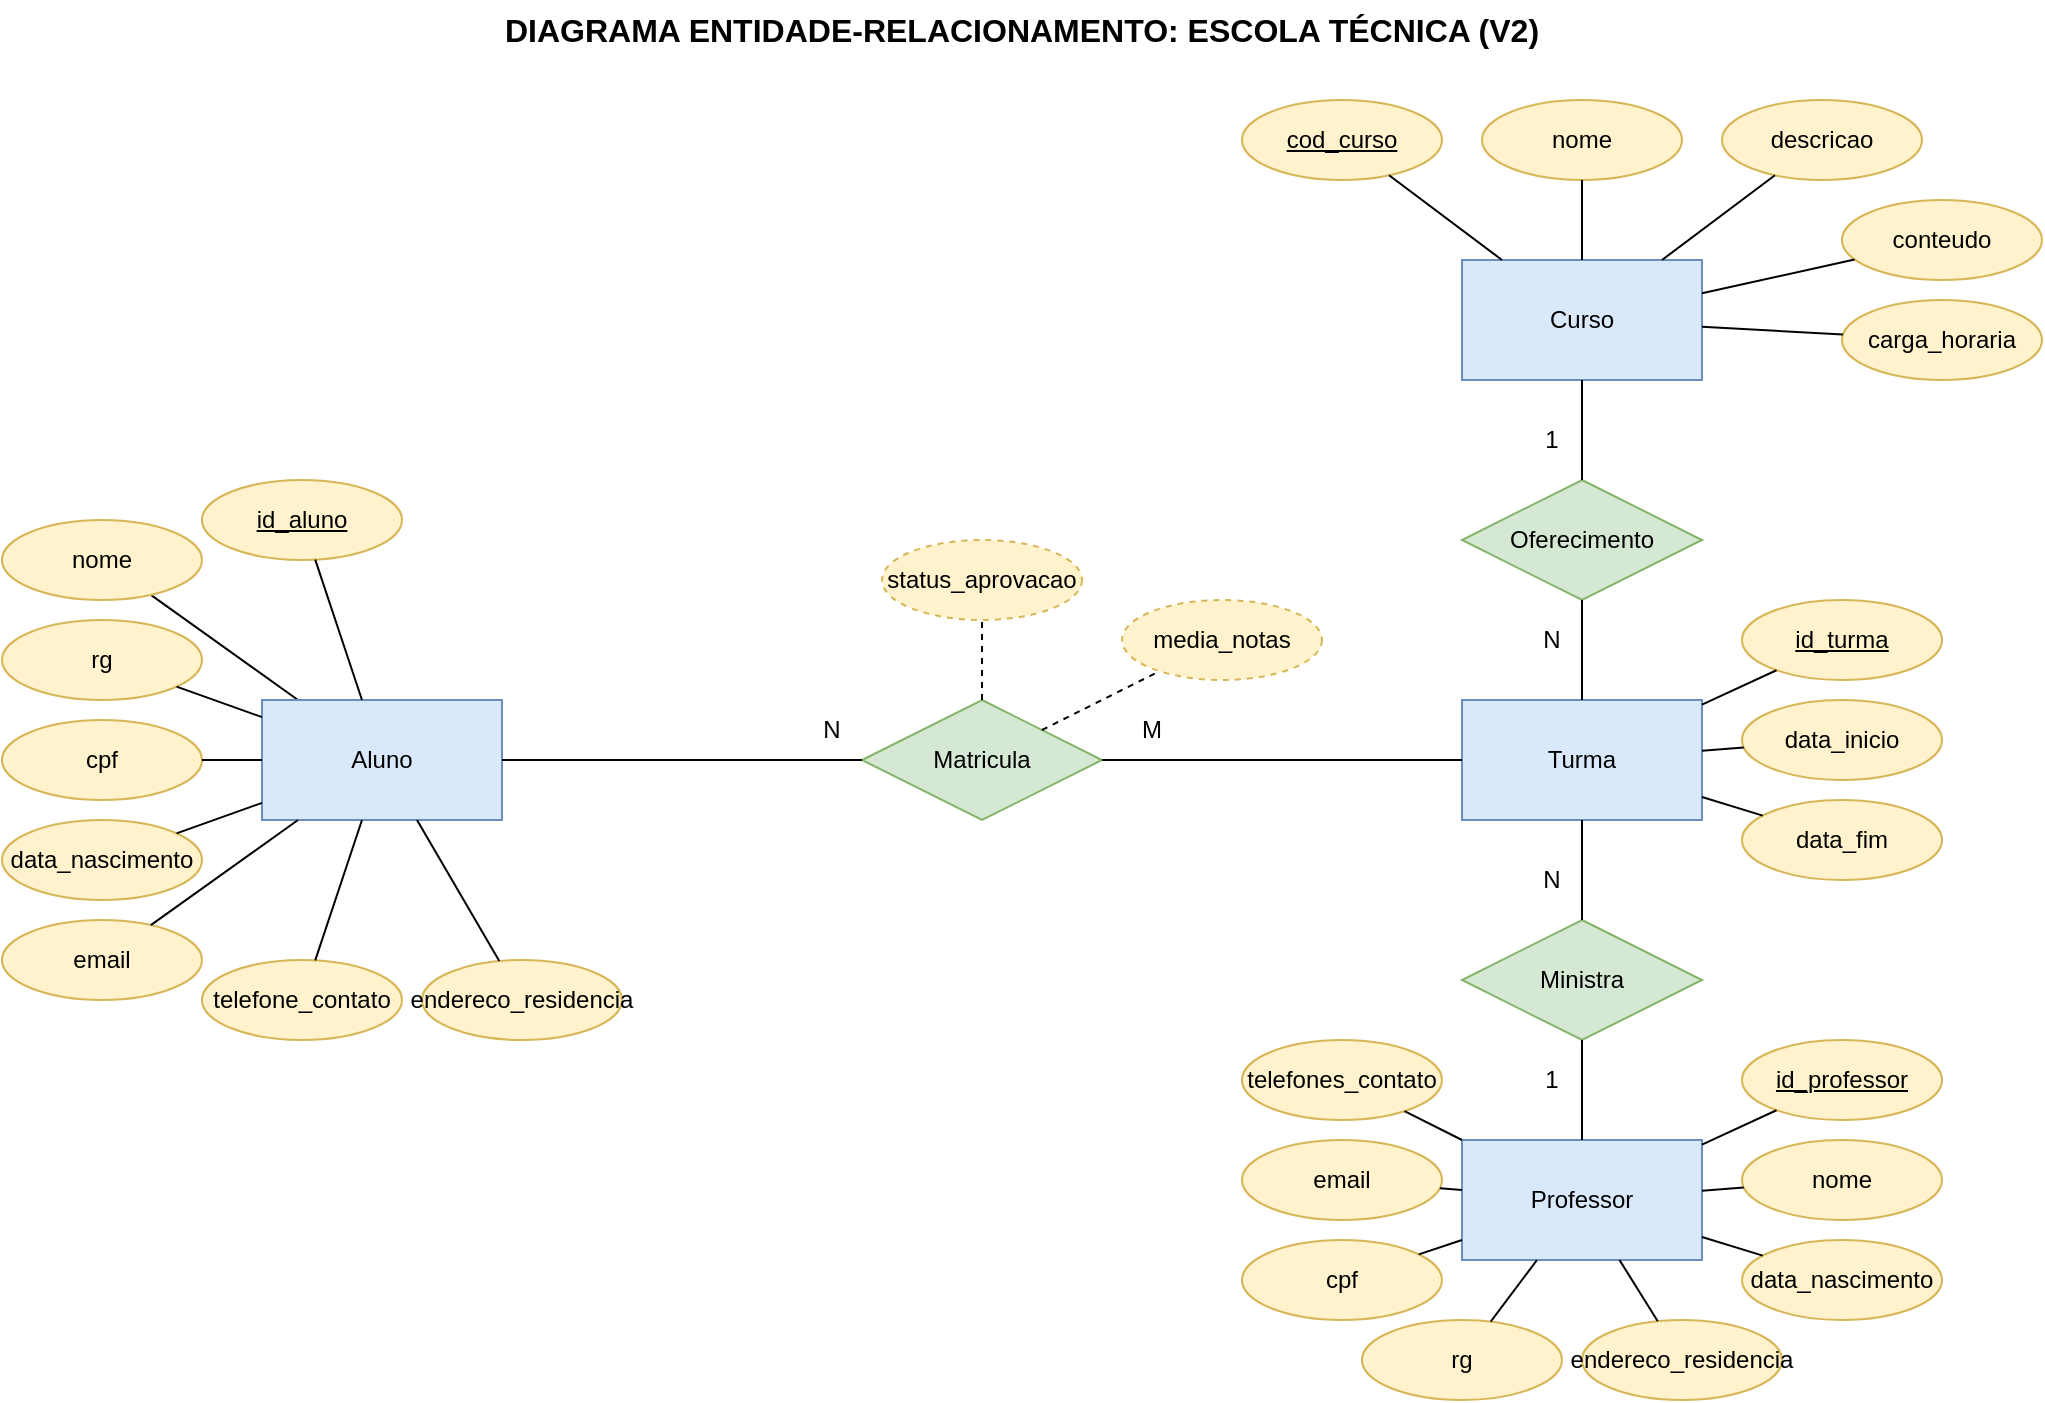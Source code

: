 <mxfile version="26.2.9">
  <diagram name="Modelo Conceitual - Escola Técnica V2" id="D5UqoiAcXG2LqoPelNeb">
    <mxGraphModel dx="1747" dy="1268" grid="1" gridSize="10" guides="1" tooltips="1" connect="1" arrows="1" fold="1" page="0" pageScale="1" pageWidth="827" pageHeight="1169" math="0" shadow="0">
      <root>
        <mxCell id="0" />
        <mxCell id="1" parent="0" />
        <mxCell id="nfhDg-ffZrRcx94pOzjr-72" value="DIAGRAMA ENTIDADE-RELACIONAMENTO: ESCOLA TÉCNICA (V2)" style="text;html=1;strokeColor=none;fillColor=none;align=center;verticalAlign=middle;whiteSpace=wrap;rounded=0;fontSize=16;fontStyle=1" vertex="1" parent="1">
          <mxGeometry x="220" y="-10" width="600" height="30" as="geometry" />
        </mxCell>
        <mxCell id="nfhDg-ffZrRcx94pOzjr-73" value="" style="group" vertex="1" connectable="0" parent="1">
          <mxGeometry x="10" y="40" width="1020" height="650" as="geometry" />
        </mxCell>
        <mxCell id="nfhDg-ffZrRcx94pOzjr-14" value="" style="endArrow=none;html=1;rounded=0;" edge="1" parent="nfhDg-ffZrRcx94pOzjr-73" source="nfhDg-ffZrRcx94pOzjr-1" target="nfhDg-ffZrRcx94pOzjr-6">
          <mxGeometry relative="1" as="geometry" />
        </mxCell>
        <mxCell id="nfhDg-ffZrRcx94pOzjr-1" value="Aluno" style="rounded=0;whiteSpace=wrap;html=1;fillColor=#dae8fc;strokeColor=#6c8ebf;" vertex="1" parent="nfhDg-ffZrRcx94pOzjr-73">
          <mxGeometry x="130" y="300" width="120" height="60" as="geometry" />
        </mxCell>
        <mxCell id="nfhDg-ffZrRcx94pOzjr-2" value="Curso" style="rounded=0;whiteSpace=wrap;html=1;fillColor=#dae8fc;strokeColor=#6c8ebf;" vertex="1" parent="nfhDg-ffZrRcx94pOzjr-73">
          <mxGeometry x="730" y="80" width="120" height="60" as="geometry" />
        </mxCell>
        <mxCell id="nfhDg-ffZrRcx94pOzjr-3" value="Turma" style="rounded=0;whiteSpace=wrap;html=1;fillColor=#dae8fc;strokeColor=#6c8ebf;" vertex="1" parent="nfhDg-ffZrRcx94pOzjr-73">
          <mxGeometry x="730" y="300" width="120" height="60" as="geometry" />
        </mxCell>
        <mxCell id="nfhDg-ffZrRcx94pOzjr-4" value="Professor" style="rounded=0;whiteSpace=wrap;html=1;fillColor=#dae8fc;strokeColor=#6c8ebf;" vertex="1" parent="nfhDg-ffZrRcx94pOzjr-73">
          <mxGeometry x="730" y="520" width="120" height="60" as="geometry" />
        </mxCell>
        <mxCell id="nfhDg-ffZrRcx94pOzjr-5" value="id_aluno" style="ellipse;whiteSpace=wrap;html=1;fillColor=#fff2cc;strokeColor=#d6b656;fontStyle=4" vertex="1" parent="nfhDg-ffZrRcx94pOzjr-73">
          <mxGeometry x="100" y="190" width="100" height="40" as="geometry" />
        </mxCell>
        <mxCell id="nfhDg-ffZrRcx94pOzjr-6" value="nome" style="ellipse;whiteSpace=wrap;html=1;fillColor=#fff2cc;strokeColor=#d6b656;" vertex="1" parent="nfhDg-ffZrRcx94pOzjr-73">
          <mxGeometry y="210" width="100" height="40" as="geometry" />
        </mxCell>
        <mxCell id="nfhDg-ffZrRcx94pOzjr-7" value="rg" style="ellipse;whiteSpace=wrap;html=1;fillColor=#fff2cc;strokeColor=#d6b656;" vertex="1" parent="nfhDg-ffZrRcx94pOzjr-73">
          <mxGeometry y="260" width="100" height="40" as="geometry" />
        </mxCell>
        <mxCell id="nfhDg-ffZrRcx94pOzjr-8" value="cpf" style="ellipse;whiteSpace=wrap;html=1;fillColor=#fff2cc;strokeColor=#d6b656;" vertex="1" parent="nfhDg-ffZrRcx94pOzjr-73">
          <mxGeometry y="310" width="100" height="40" as="geometry" />
        </mxCell>
        <mxCell id="nfhDg-ffZrRcx94pOzjr-9" value="data_nascimento" style="ellipse;whiteSpace=wrap;html=1;fillColor=#fff2cc;strokeColor=#d6b656;" vertex="1" parent="nfhDg-ffZrRcx94pOzjr-73">
          <mxGeometry y="360" width="100" height="40" as="geometry" />
        </mxCell>
        <mxCell id="nfhDg-ffZrRcx94pOzjr-10" value="email" style="ellipse;whiteSpace=wrap;html=1;fillColor=#fff2cc;strokeColor=#d6b656;" vertex="1" parent="nfhDg-ffZrRcx94pOzjr-73">
          <mxGeometry y="410" width="100" height="40" as="geometry" />
        </mxCell>
        <mxCell id="nfhDg-ffZrRcx94pOzjr-11" value="telefone_contato" style="ellipse;whiteSpace=wrap;html=1;fillColor=#fff2cc;strokeColor=#d6b656;" vertex="1" parent="nfhDg-ffZrRcx94pOzjr-73">
          <mxGeometry x="100" y="430" width="100" height="40" as="geometry" />
        </mxCell>
        <mxCell id="nfhDg-ffZrRcx94pOzjr-12" value="endereco_residencia" style="ellipse;whiteSpace=wrap;html=1;fillColor=#fff2cc;strokeColor=#d6b656;" vertex="1" parent="nfhDg-ffZrRcx94pOzjr-73">
          <mxGeometry x="210" y="430" width="100" height="40" as="geometry" />
        </mxCell>
        <mxCell id="nfhDg-ffZrRcx94pOzjr-13" value="" style="endArrow=none;html=1;rounded=0;" edge="1" parent="nfhDg-ffZrRcx94pOzjr-73" source="nfhDg-ffZrRcx94pOzjr-1" target="nfhDg-ffZrRcx94pOzjr-5">
          <mxGeometry relative="1" as="geometry" />
        </mxCell>
        <mxCell id="nfhDg-ffZrRcx94pOzjr-15" value="" style="endArrow=none;html=1;rounded=0;" edge="1" parent="nfhDg-ffZrRcx94pOzjr-73" source="nfhDg-ffZrRcx94pOzjr-1" target="nfhDg-ffZrRcx94pOzjr-7">
          <mxGeometry relative="1" as="geometry" />
        </mxCell>
        <mxCell id="nfhDg-ffZrRcx94pOzjr-16" value="" style="endArrow=none;html=1;rounded=0;" edge="1" parent="nfhDg-ffZrRcx94pOzjr-73" source="nfhDg-ffZrRcx94pOzjr-1" target="nfhDg-ffZrRcx94pOzjr-8">
          <mxGeometry relative="1" as="geometry" />
        </mxCell>
        <mxCell id="nfhDg-ffZrRcx94pOzjr-17" value="" style="endArrow=none;html=1;rounded=0;" edge="1" parent="nfhDg-ffZrRcx94pOzjr-73" source="nfhDg-ffZrRcx94pOzjr-1" target="nfhDg-ffZrRcx94pOzjr-9">
          <mxGeometry relative="1" as="geometry" />
        </mxCell>
        <mxCell id="nfhDg-ffZrRcx94pOzjr-18" value="" style="endArrow=none;html=1;rounded=0;" edge="1" parent="nfhDg-ffZrRcx94pOzjr-73" source="nfhDg-ffZrRcx94pOzjr-1" target="nfhDg-ffZrRcx94pOzjr-10">
          <mxGeometry relative="1" as="geometry" />
        </mxCell>
        <mxCell id="nfhDg-ffZrRcx94pOzjr-19" value="" style="endArrow=none;html=1;rounded=0;" edge="1" parent="nfhDg-ffZrRcx94pOzjr-73" source="nfhDg-ffZrRcx94pOzjr-1" target="nfhDg-ffZrRcx94pOzjr-11">
          <mxGeometry relative="1" as="geometry" />
        </mxCell>
        <mxCell id="nfhDg-ffZrRcx94pOzjr-20" value="" style="endArrow=none;html=1;rounded=0;" edge="1" parent="nfhDg-ffZrRcx94pOzjr-73" source="nfhDg-ffZrRcx94pOzjr-1" target="nfhDg-ffZrRcx94pOzjr-12">
          <mxGeometry relative="1" as="geometry" />
        </mxCell>
        <mxCell id="nfhDg-ffZrRcx94pOzjr-21" value="cod_curso" style="ellipse;whiteSpace=wrap;html=1;fillColor=#fff2cc;strokeColor=#d6b656;fontStyle=4" vertex="1" parent="nfhDg-ffZrRcx94pOzjr-73">
          <mxGeometry x="620" width="100" height="40" as="geometry" />
        </mxCell>
        <mxCell id="nfhDg-ffZrRcx94pOzjr-22" value="nome" style="ellipse;whiteSpace=wrap;html=1;fillColor=#fff2cc;strokeColor=#d6b656;" vertex="1" parent="nfhDg-ffZrRcx94pOzjr-73">
          <mxGeometry x="740" width="100" height="40" as="geometry" />
        </mxCell>
        <mxCell id="nfhDg-ffZrRcx94pOzjr-23" value="descricao" style="ellipse;whiteSpace=wrap;html=1;fillColor=#fff2cc;strokeColor=#d6b656;" vertex="1" parent="nfhDg-ffZrRcx94pOzjr-73">
          <mxGeometry x="860" width="100" height="40" as="geometry" />
        </mxCell>
        <mxCell id="nfhDg-ffZrRcx94pOzjr-24" value="conteudo" style="ellipse;whiteSpace=wrap;html=1;fillColor=#fff2cc;strokeColor=#d6b656;" vertex="1" parent="nfhDg-ffZrRcx94pOzjr-73">
          <mxGeometry x="920" y="50" width="100" height="40" as="geometry" />
        </mxCell>
        <mxCell id="nfhDg-ffZrRcx94pOzjr-25" value="carga_horaria" style="ellipse;whiteSpace=wrap;html=1;fillColor=#fff2cc;strokeColor=#d6b656;" vertex="1" parent="nfhDg-ffZrRcx94pOzjr-73">
          <mxGeometry x="920" y="100" width="100" height="40" as="geometry" />
        </mxCell>
        <mxCell id="nfhDg-ffZrRcx94pOzjr-26" value="" style="endArrow=none;html=1;rounded=0;" edge="1" parent="nfhDg-ffZrRcx94pOzjr-73" source="nfhDg-ffZrRcx94pOzjr-2" target="nfhDg-ffZrRcx94pOzjr-21">
          <mxGeometry relative="1" as="geometry" />
        </mxCell>
        <mxCell id="nfhDg-ffZrRcx94pOzjr-27" value="" style="endArrow=none;html=1;rounded=0;" edge="1" parent="nfhDg-ffZrRcx94pOzjr-73" source="nfhDg-ffZrRcx94pOzjr-2" target="nfhDg-ffZrRcx94pOzjr-22">
          <mxGeometry relative="1" as="geometry" />
        </mxCell>
        <mxCell id="nfhDg-ffZrRcx94pOzjr-28" value="" style="endArrow=none;html=1;rounded=0;" edge="1" parent="nfhDg-ffZrRcx94pOzjr-73" source="nfhDg-ffZrRcx94pOzjr-2" target="nfhDg-ffZrRcx94pOzjr-23">
          <mxGeometry relative="1" as="geometry" />
        </mxCell>
        <mxCell id="nfhDg-ffZrRcx94pOzjr-29" value="" style="endArrow=none;html=1;rounded=0;" edge="1" parent="nfhDg-ffZrRcx94pOzjr-73" source="nfhDg-ffZrRcx94pOzjr-2" target="nfhDg-ffZrRcx94pOzjr-24">
          <mxGeometry relative="1" as="geometry" />
        </mxCell>
        <mxCell id="nfhDg-ffZrRcx94pOzjr-30" value="" style="endArrow=none;html=1;rounded=0;" edge="1" parent="nfhDg-ffZrRcx94pOzjr-73" source="nfhDg-ffZrRcx94pOzjr-2" target="nfhDg-ffZrRcx94pOzjr-25">
          <mxGeometry relative="1" as="geometry" />
        </mxCell>
        <mxCell id="nfhDg-ffZrRcx94pOzjr-31" value="id_turma" style="ellipse;whiteSpace=wrap;html=1;fillColor=#fff2cc;strokeColor=#d6b656;fontStyle=4" vertex="1" parent="nfhDg-ffZrRcx94pOzjr-73">
          <mxGeometry x="870" y="250" width="100" height="40" as="geometry" />
        </mxCell>
        <mxCell id="nfhDg-ffZrRcx94pOzjr-32" value="data_inicio" style="ellipse;whiteSpace=wrap;html=1;fillColor=#fff2cc;strokeColor=#d6b656;" vertex="1" parent="nfhDg-ffZrRcx94pOzjr-73">
          <mxGeometry x="870" y="300" width="100" height="40" as="geometry" />
        </mxCell>
        <mxCell id="nfhDg-ffZrRcx94pOzjr-33" value="data_fim" style="ellipse;whiteSpace=wrap;html=1;fillColor=#fff2cc;strokeColor=#d6b656;" vertex="1" parent="nfhDg-ffZrRcx94pOzjr-73">
          <mxGeometry x="870" y="350" width="100" height="40" as="geometry" />
        </mxCell>
        <mxCell id="nfhDg-ffZrRcx94pOzjr-34" value="" style="endArrow=none;html=1;rounded=0;" edge="1" parent="nfhDg-ffZrRcx94pOzjr-73" source="nfhDg-ffZrRcx94pOzjr-3" target="nfhDg-ffZrRcx94pOzjr-31">
          <mxGeometry relative="1" as="geometry" />
        </mxCell>
        <mxCell id="nfhDg-ffZrRcx94pOzjr-35" value="" style="endArrow=none;html=1;rounded=0;" edge="1" parent="nfhDg-ffZrRcx94pOzjr-73" source="nfhDg-ffZrRcx94pOzjr-3" target="nfhDg-ffZrRcx94pOzjr-32">
          <mxGeometry relative="1" as="geometry" />
        </mxCell>
        <mxCell id="nfhDg-ffZrRcx94pOzjr-36" value="" style="endArrow=none;html=1;rounded=0;" edge="1" parent="nfhDg-ffZrRcx94pOzjr-73" source="nfhDg-ffZrRcx94pOzjr-3" target="nfhDg-ffZrRcx94pOzjr-33">
          <mxGeometry relative="1" as="geometry" />
        </mxCell>
        <mxCell id="nfhDg-ffZrRcx94pOzjr-37" value="id_professor" style="ellipse;whiteSpace=wrap;html=1;fillColor=#fff2cc;strokeColor=#d6b656;fontStyle=4" vertex="1" parent="nfhDg-ffZrRcx94pOzjr-73">
          <mxGeometry x="870" y="470" width="100" height="40" as="geometry" />
        </mxCell>
        <mxCell id="nfhDg-ffZrRcx94pOzjr-38" value="nome" style="ellipse;whiteSpace=wrap;html=1;fillColor=#fff2cc;strokeColor=#d6b656;" vertex="1" parent="nfhDg-ffZrRcx94pOzjr-73">
          <mxGeometry x="870" y="520" width="100" height="40" as="geometry" />
        </mxCell>
        <mxCell id="nfhDg-ffZrRcx94pOzjr-39" value="data_nascimento" style="ellipse;whiteSpace=wrap;html=1;fillColor=#fff2cc;strokeColor=#d6b656;" vertex="1" parent="nfhDg-ffZrRcx94pOzjr-73">
          <mxGeometry x="870" y="570" width="100" height="40" as="geometry" />
        </mxCell>
        <mxCell id="nfhDg-ffZrRcx94pOzjr-40" value="rg" style="ellipse;whiteSpace=wrap;html=1;fillColor=#fff2cc;strokeColor=#d6b656;" vertex="1" parent="nfhDg-ffZrRcx94pOzjr-73">
          <mxGeometry x="680" y="610" width="100" height="40" as="geometry" />
        </mxCell>
        <mxCell id="nfhDg-ffZrRcx94pOzjr-41" value="cpf" style="ellipse;whiteSpace=wrap;html=1;fillColor=#fff2cc;strokeColor=#d6b656;" vertex="1" parent="nfhDg-ffZrRcx94pOzjr-73">
          <mxGeometry x="620" y="570" width="100" height="40" as="geometry" />
        </mxCell>
        <mxCell id="nfhDg-ffZrRcx94pOzjr-42" value="email" style="ellipse;whiteSpace=wrap;html=1;fillColor=#fff2cc;strokeColor=#d6b656;" vertex="1" parent="nfhDg-ffZrRcx94pOzjr-73">
          <mxGeometry x="620" y="520" width="100" height="40" as="geometry" />
        </mxCell>
        <mxCell id="nfhDg-ffZrRcx94pOzjr-43" value="telefones_contato" style="ellipse;whiteSpace=wrap;html=1;fillColor=#fff2cc;strokeColor=#d6b656;" vertex="1" parent="nfhDg-ffZrRcx94pOzjr-73">
          <mxGeometry x="620" y="470" width="100" height="40" as="geometry" />
        </mxCell>
        <mxCell id="nfhDg-ffZrRcx94pOzjr-44" value="endereco_residencia" style="ellipse;whiteSpace=wrap;html=1;fillColor=#fff2cc;strokeColor=#d6b656;" vertex="1" parent="nfhDg-ffZrRcx94pOzjr-73">
          <mxGeometry x="790" y="610" width="100" height="40" as="geometry" />
        </mxCell>
        <mxCell id="nfhDg-ffZrRcx94pOzjr-45" value="" style="endArrow=none;html=1;rounded=0;" edge="1" parent="nfhDg-ffZrRcx94pOzjr-73" source="nfhDg-ffZrRcx94pOzjr-4" target="nfhDg-ffZrRcx94pOzjr-37">
          <mxGeometry relative="1" as="geometry" />
        </mxCell>
        <mxCell id="nfhDg-ffZrRcx94pOzjr-46" value="" style="endArrow=none;html=1;rounded=0;" edge="1" parent="nfhDg-ffZrRcx94pOzjr-73" source="nfhDg-ffZrRcx94pOzjr-4" target="nfhDg-ffZrRcx94pOzjr-38">
          <mxGeometry relative="1" as="geometry" />
        </mxCell>
        <mxCell id="nfhDg-ffZrRcx94pOzjr-47" value="" style="endArrow=none;html=1;rounded=0;" edge="1" parent="nfhDg-ffZrRcx94pOzjr-73" source="nfhDg-ffZrRcx94pOzjr-4" target="nfhDg-ffZrRcx94pOzjr-39">
          <mxGeometry relative="1" as="geometry" />
        </mxCell>
        <mxCell id="nfhDg-ffZrRcx94pOzjr-48" value="" style="endArrow=none;html=1;rounded=0;" edge="1" parent="nfhDg-ffZrRcx94pOzjr-73" source="nfhDg-ffZrRcx94pOzjr-4" target="nfhDg-ffZrRcx94pOzjr-40">
          <mxGeometry relative="1" as="geometry" />
        </mxCell>
        <mxCell id="nfhDg-ffZrRcx94pOzjr-49" value="" style="endArrow=none;html=1;rounded=0;" edge="1" parent="nfhDg-ffZrRcx94pOzjr-73" source="nfhDg-ffZrRcx94pOzjr-4" target="nfhDg-ffZrRcx94pOzjr-41">
          <mxGeometry relative="1" as="geometry" />
        </mxCell>
        <mxCell id="nfhDg-ffZrRcx94pOzjr-50" value="" style="endArrow=none;html=1;rounded=0;" edge="1" parent="nfhDg-ffZrRcx94pOzjr-73" source="nfhDg-ffZrRcx94pOzjr-4" target="nfhDg-ffZrRcx94pOzjr-42">
          <mxGeometry relative="1" as="geometry" />
        </mxCell>
        <mxCell id="nfhDg-ffZrRcx94pOzjr-51" value="" style="endArrow=none;html=1;rounded=0;" edge="1" parent="nfhDg-ffZrRcx94pOzjr-73" source="nfhDg-ffZrRcx94pOzjr-4" target="nfhDg-ffZrRcx94pOzjr-43">
          <mxGeometry relative="1" as="geometry" />
        </mxCell>
        <mxCell id="nfhDg-ffZrRcx94pOzjr-52" value="" style="endArrow=none;html=1;rounded=0;" edge="1" parent="nfhDg-ffZrRcx94pOzjr-73" source="nfhDg-ffZrRcx94pOzjr-4" target="nfhDg-ffZrRcx94pOzjr-44">
          <mxGeometry relative="1" as="geometry" />
        </mxCell>
        <mxCell id="nfhDg-ffZrRcx94pOzjr-53" value="Matricula" style="rhombus;whiteSpace=wrap;html=1;fillColor=#d5e8d4;strokeColor=#82b366;" vertex="1" parent="nfhDg-ffZrRcx94pOzjr-73">
          <mxGeometry x="430" y="300" width="120" height="60" as="geometry" />
        </mxCell>
        <mxCell id="nfhDg-ffZrRcx94pOzjr-54" value="Oferecimento" style="rhombus;whiteSpace=wrap;html=1;fillColor=#d5e8d4;strokeColor=#82b366;" vertex="1" parent="nfhDg-ffZrRcx94pOzjr-73">
          <mxGeometry x="730" y="190" width="120" height="60" as="geometry" />
        </mxCell>
        <mxCell id="nfhDg-ffZrRcx94pOzjr-55" value="Ministra" style="rhombus;whiteSpace=wrap;html=1;fillColor=#d5e8d4;strokeColor=#82b366;" vertex="1" parent="nfhDg-ffZrRcx94pOzjr-73">
          <mxGeometry x="730" y="410" width="120" height="60" as="geometry" />
        </mxCell>
        <mxCell id="nfhDg-ffZrRcx94pOzjr-56" value="status_aprovacao" style="ellipse;whiteSpace=wrap;html=1;fillColor=#fff2cc;strokeColor=#d6b656;dashed=1;" vertex="1" parent="nfhDg-ffZrRcx94pOzjr-73">
          <mxGeometry x="440" y="220" width="100" height="40" as="geometry" />
        </mxCell>
        <mxCell id="nfhDg-ffZrRcx94pOzjr-57" value="media_notas" style="ellipse;whiteSpace=wrap;html=1;fillColor=#fff2cc;strokeColor=#d6b656;dashed=1;" vertex="1" parent="nfhDg-ffZrRcx94pOzjr-73">
          <mxGeometry x="560" y="250" width="100" height="40" as="geometry" />
        </mxCell>
        <mxCell id="nfhDg-ffZrRcx94pOzjr-58" value="" style="endArrow=none;html=1;rounded=0;dashed=1;" edge="1" parent="nfhDg-ffZrRcx94pOzjr-73" source="nfhDg-ffZrRcx94pOzjr-53" target="nfhDg-ffZrRcx94pOzjr-56">
          <mxGeometry relative="1" as="geometry" />
        </mxCell>
        <mxCell id="nfhDg-ffZrRcx94pOzjr-59" value="" style="endArrow=none;html=1;rounded=0;dashed=1;" edge="1" parent="nfhDg-ffZrRcx94pOzjr-73" source="nfhDg-ffZrRcx94pOzjr-53" target="nfhDg-ffZrRcx94pOzjr-57">
          <mxGeometry relative="1" as="geometry" />
        </mxCell>
        <mxCell id="nfhDg-ffZrRcx94pOzjr-60" value="" style="endArrow=none;html=1;rounded=0;" edge="1" parent="nfhDg-ffZrRcx94pOzjr-73" source="nfhDg-ffZrRcx94pOzjr-1" target="nfhDg-ffZrRcx94pOzjr-53">
          <mxGeometry relative="1" as="geometry" />
        </mxCell>
        <mxCell id="nfhDg-ffZrRcx94pOzjr-61" value="N" style="text;html=1;strokeColor=none;fillColor=none;align=center;verticalAlign=middle;whiteSpace=wrap;rounded=0;" vertex="1" parent="nfhDg-ffZrRcx94pOzjr-73">
          <mxGeometry x="400" y="305" width="30" height="20" as="geometry" />
        </mxCell>
        <mxCell id="nfhDg-ffZrRcx94pOzjr-62" value="" style="endArrow=none;html=1;rounded=0;" edge="1" parent="nfhDg-ffZrRcx94pOzjr-73" source="nfhDg-ffZrRcx94pOzjr-53" target="nfhDg-ffZrRcx94pOzjr-3">
          <mxGeometry relative="1" as="geometry" />
        </mxCell>
        <mxCell id="nfhDg-ffZrRcx94pOzjr-63" value="M" style="text;html=1;strokeColor=none;fillColor=none;align=center;verticalAlign=middle;whiteSpace=wrap;rounded=0;" vertex="1" parent="nfhDg-ffZrRcx94pOzjr-73">
          <mxGeometry x="560" y="305" width="30" height="20" as="geometry" />
        </mxCell>
        <mxCell id="nfhDg-ffZrRcx94pOzjr-64" value="" style="endArrow=none;html=1;rounded=0;" edge="1" parent="nfhDg-ffZrRcx94pOzjr-73" source="nfhDg-ffZrRcx94pOzjr-2" target="nfhDg-ffZrRcx94pOzjr-54">
          <mxGeometry relative="1" as="geometry" />
        </mxCell>
        <mxCell id="nfhDg-ffZrRcx94pOzjr-65" value="1" style="text;html=1;strokeColor=none;fillColor=none;align=center;verticalAlign=middle;whiteSpace=wrap;rounded=0;" vertex="1" parent="nfhDg-ffZrRcx94pOzjr-73">
          <mxGeometry x="760" y="160" width="30" height="20" as="geometry" />
        </mxCell>
        <mxCell id="nfhDg-ffZrRcx94pOzjr-66" value="" style="endArrow=none;html=1;rounded=0;" edge="1" parent="nfhDg-ffZrRcx94pOzjr-73" source="nfhDg-ffZrRcx94pOzjr-54" target="nfhDg-ffZrRcx94pOzjr-3">
          <mxGeometry relative="1" as="geometry" />
        </mxCell>
        <mxCell id="nfhDg-ffZrRcx94pOzjr-67" value="N" style="text;html=1;strokeColor=none;fillColor=none;align=center;verticalAlign=middle;whiteSpace=wrap;rounded=0;" vertex="1" parent="nfhDg-ffZrRcx94pOzjr-73">
          <mxGeometry x="760" y="260" width="30" height="20" as="geometry" />
        </mxCell>
        <mxCell id="nfhDg-ffZrRcx94pOzjr-68" value="" style="endArrow=none;html=1;rounded=0;" edge="1" parent="nfhDg-ffZrRcx94pOzjr-73" source="nfhDg-ffZrRcx94pOzjr-4" target="nfhDg-ffZrRcx94pOzjr-55">
          <mxGeometry relative="1" as="geometry" />
        </mxCell>
        <mxCell id="nfhDg-ffZrRcx94pOzjr-69" value="1" style="text;html=1;strokeColor=none;fillColor=none;align=center;verticalAlign=middle;whiteSpace=wrap;rounded=0;" vertex="1" parent="nfhDg-ffZrRcx94pOzjr-73">
          <mxGeometry x="760" y="480" width="30" height="20" as="geometry" />
        </mxCell>
        <mxCell id="nfhDg-ffZrRcx94pOzjr-70" value="" style="endArrow=none;html=1;rounded=0;" edge="1" parent="nfhDg-ffZrRcx94pOzjr-73" source="nfhDg-ffZrRcx94pOzjr-55" target="nfhDg-ffZrRcx94pOzjr-3">
          <mxGeometry relative="1" as="geometry" />
        </mxCell>
        <mxCell id="nfhDg-ffZrRcx94pOzjr-71" value="N" style="text;html=1;strokeColor=none;fillColor=none;align=center;verticalAlign=middle;whiteSpace=wrap;rounded=0;" vertex="1" parent="nfhDg-ffZrRcx94pOzjr-73">
          <mxGeometry x="760" y="380" width="30" height="20" as="geometry" />
        </mxCell>
      </root>
    </mxGraphModel>
  </diagram>
</mxfile>
